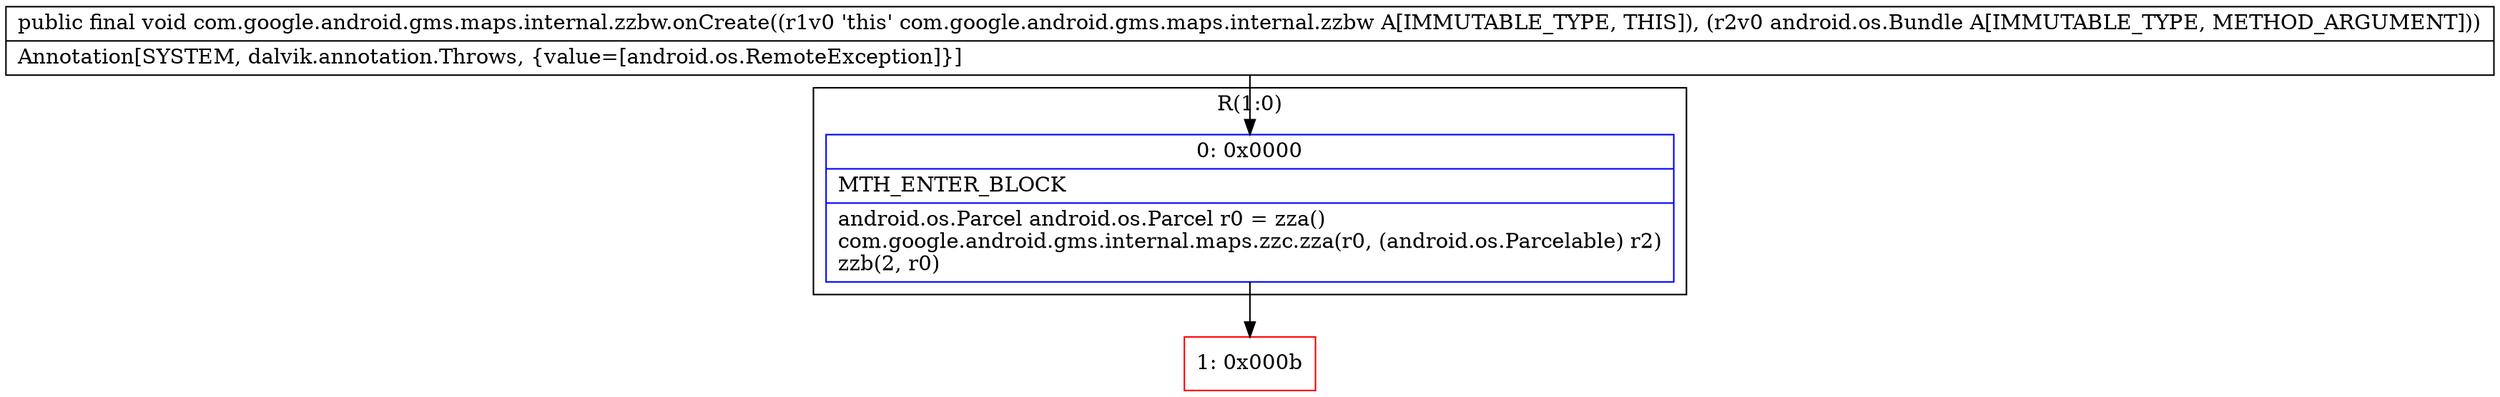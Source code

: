 digraph "CFG forcom.google.android.gms.maps.internal.zzbw.onCreate(Landroid\/os\/Bundle;)V" {
subgraph cluster_Region_1732518251 {
label = "R(1:0)";
node [shape=record,color=blue];
Node_0 [shape=record,label="{0\:\ 0x0000|MTH_ENTER_BLOCK\l|android.os.Parcel android.os.Parcel r0 = zza()\lcom.google.android.gms.internal.maps.zzc.zza(r0, (android.os.Parcelable) r2)\lzzb(2, r0)\l}"];
}
Node_1 [shape=record,color=red,label="{1\:\ 0x000b}"];
MethodNode[shape=record,label="{public final void com.google.android.gms.maps.internal.zzbw.onCreate((r1v0 'this' com.google.android.gms.maps.internal.zzbw A[IMMUTABLE_TYPE, THIS]), (r2v0 android.os.Bundle A[IMMUTABLE_TYPE, METHOD_ARGUMENT]))  | Annotation[SYSTEM, dalvik.annotation.Throws, \{value=[android.os.RemoteException]\}]\l}"];
MethodNode -> Node_0;
Node_0 -> Node_1;
}

